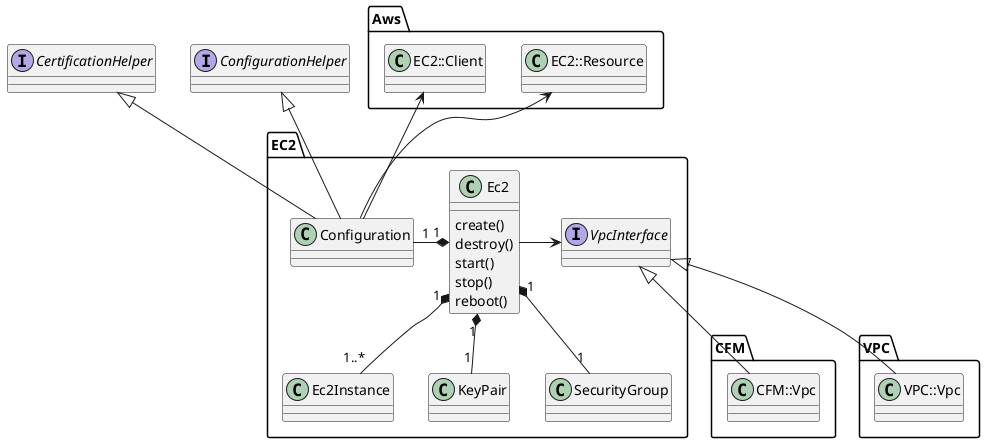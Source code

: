 @startuml

package Aws {
  class EC2::Client
  class EC2::Resource
}

package CFM {
  class CFM::Vpc
}

package VPC {
  class VPC::Vpc
}

Interface CertificationHelper
Interface ConfigurationHelper

package EC2 {
  Interface VpcInterface
  VpcInterface <|-- CFM::Vpc
  VpcInterface <|-- VPC::Vpc

  class Ec2 {
    create()
    destroy()
    start()
    stop()
    reboot()
  }
  CertificationHelper <|-- Configuration
  ConfigurationHelper <|-- Configuration
  Configuration -u-> EC2::Client
  Configuration -u-> EC2::Resource
  Ec2 -r-> VpcInterface
  Ec2 "1" *-l- "1" Configuration
  Ec2 "1" *-- "1..*" Ec2Instance
  Ec2 "1" *-- "1" KeyPair
  Ec2 "1" *-- "1" SecurityGroup

}

@enduml